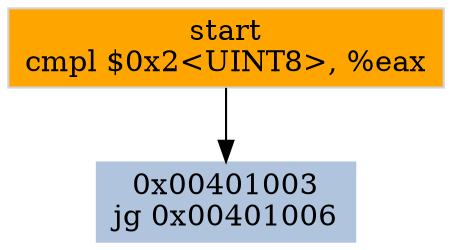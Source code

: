 digraph G {
node[shape=rectangle,style=filled,fillcolor=lightsteelblue,color=lightsteelblue]
bgcolor="transparent"
a0x00401000cmpl_0x2UINT8_eax[label="start\ncmpl $0x2<UINT8>, %eax",color="lightgrey",fillcolor="orange"];
a0x00401003jg_0x00401006[label="0x00401003\njg 0x00401006"];
a0x00401000cmpl_0x2UINT8_eax -> a0x00401003jg_0x00401006 [color="#000000"];
}
